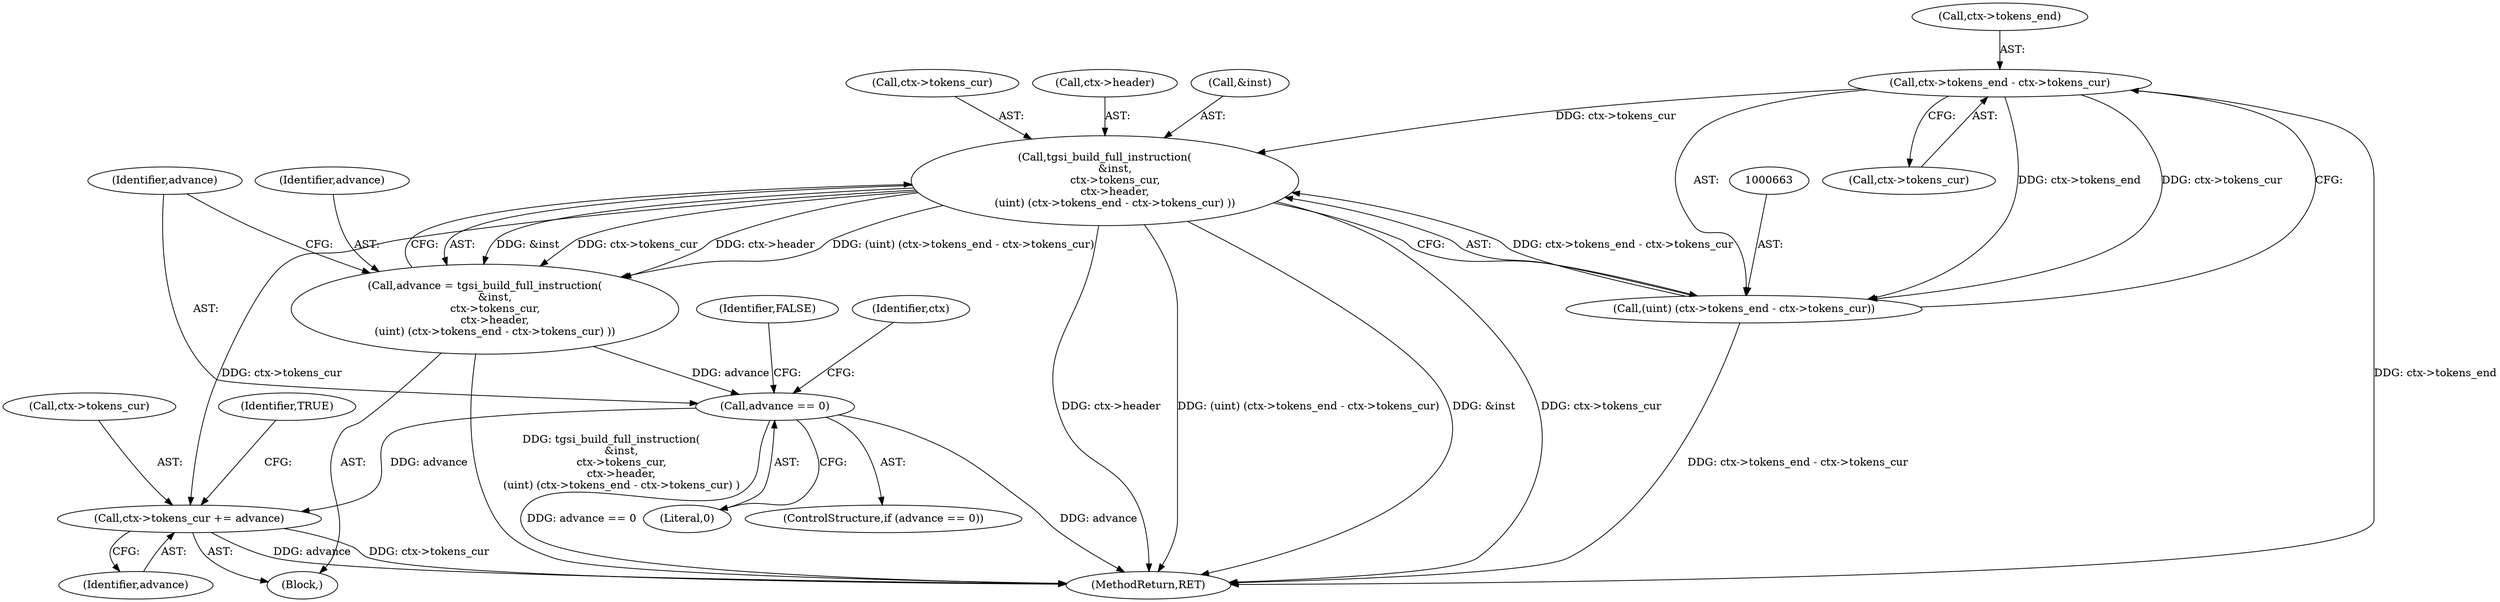 digraph "0_virglrenderer_28894a30a17a84529be102b21118e55d6c9f23fa@pointer" {
"1000664" [label="(Call,ctx->tokens_end - ctx->tokens_cur)"];
"1000653" [label="(Call,tgsi_build_full_instruction(\n      &inst,\n      ctx->tokens_cur,\n      ctx->header,\n      (uint) (ctx->tokens_end - ctx->tokens_cur) ))"];
"1000651" [label="(Call,advance = tgsi_build_full_instruction(\n      &inst,\n      ctx->tokens_cur,\n      ctx->header,\n      (uint) (ctx->tokens_end - ctx->tokens_cur) ))"];
"1000672" [label="(Call,advance == 0)"];
"1000677" [label="(Call,ctx->tokens_cur += advance)"];
"1000662" [label="(Call,(uint) (ctx->tokens_end - ctx->tokens_cur))"];
"1000664" [label="(Call,ctx->tokens_end - ctx->tokens_cur)"];
"1000656" [label="(Call,ctx->tokens_cur)"];
"1000651" [label="(Call,advance = tgsi_build_full_instruction(\n      &inst,\n      ctx->tokens_cur,\n      ctx->header,\n      (uint) (ctx->tokens_end - ctx->tokens_cur) ))"];
"1000678" [label="(Call,ctx->tokens_cur)"];
"1000652" [label="(Identifier,advance)"];
"1000673" [label="(Identifier,advance)"];
"1000653" [label="(Call,tgsi_build_full_instruction(\n      &inst,\n      ctx->tokens_cur,\n      ctx->header,\n      (uint) (ctx->tokens_end - ctx->tokens_cur) ))"];
"1000672" [label="(Call,advance == 0)"];
"1000677" [label="(Call,ctx->tokens_cur += advance)"];
"1000683" [label="(Identifier,TRUE)"];
"1000659" [label="(Call,ctx->header)"];
"1000665" [label="(Call,ctx->tokens_end)"];
"1000674" [label="(Literal,0)"];
"1000654" [label="(Call,&inst)"];
"1000668" [label="(Call,ctx->tokens_cur)"];
"1000662" [label="(Call,(uint) (ctx->tokens_end - ctx->tokens_cur))"];
"1000671" [label="(ControlStructure,if (advance == 0))"];
"1000681" [label="(Identifier,advance)"];
"1000679" [label="(Identifier,ctx)"];
"1000107" [label="(Block,)"];
"1000684" [label="(MethodReturn,RET)"];
"1000676" [label="(Identifier,FALSE)"];
"1000664" -> "1000662"  [label="AST: "];
"1000664" -> "1000668"  [label="CFG: "];
"1000665" -> "1000664"  [label="AST: "];
"1000668" -> "1000664"  [label="AST: "];
"1000662" -> "1000664"  [label="CFG: "];
"1000664" -> "1000684"  [label="DDG: ctx->tokens_end"];
"1000664" -> "1000653"  [label="DDG: ctx->tokens_cur"];
"1000664" -> "1000662"  [label="DDG: ctx->tokens_end"];
"1000664" -> "1000662"  [label="DDG: ctx->tokens_cur"];
"1000653" -> "1000651"  [label="AST: "];
"1000653" -> "1000662"  [label="CFG: "];
"1000654" -> "1000653"  [label="AST: "];
"1000656" -> "1000653"  [label="AST: "];
"1000659" -> "1000653"  [label="AST: "];
"1000662" -> "1000653"  [label="AST: "];
"1000651" -> "1000653"  [label="CFG: "];
"1000653" -> "1000684"  [label="DDG: ctx->tokens_cur"];
"1000653" -> "1000684"  [label="DDG: (uint) (ctx->tokens_end - ctx->tokens_cur)"];
"1000653" -> "1000684"  [label="DDG: ctx->header"];
"1000653" -> "1000684"  [label="DDG: &inst"];
"1000653" -> "1000651"  [label="DDG: &inst"];
"1000653" -> "1000651"  [label="DDG: ctx->tokens_cur"];
"1000653" -> "1000651"  [label="DDG: ctx->header"];
"1000653" -> "1000651"  [label="DDG: (uint) (ctx->tokens_end - ctx->tokens_cur)"];
"1000662" -> "1000653"  [label="DDG: ctx->tokens_end - ctx->tokens_cur"];
"1000653" -> "1000677"  [label="DDG: ctx->tokens_cur"];
"1000651" -> "1000107"  [label="AST: "];
"1000652" -> "1000651"  [label="AST: "];
"1000673" -> "1000651"  [label="CFG: "];
"1000651" -> "1000684"  [label="DDG: tgsi_build_full_instruction(\n      &inst,\n      ctx->tokens_cur,\n      ctx->header,\n      (uint) (ctx->tokens_end - ctx->tokens_cur) )"];
"1000651" -> "1000672"  [label="DDG: advance"];
"1000672" -> "1000671"  [label="AST: "];
"1000672" -> "1000674"  [label="CFG: "];
"1000673" -> "1000672"  [label="AST: "];
"1000674" -> "1000672"  [label="AST: "];
"1000676" -> "1000672"  [label="CFG: "];
"1000679" -> "1000672"  [label="CFG: "];
"1000672" -> "1000684"  [label="DDG: advance == 0"];
"1000672" -> "1000684"  [label="DDG: advance"];
"1000672" -> "1000677"  [label="DDG: advance"];
"1000677" -> "1000107"  [label="AST: "];
"1000677" -> "1000681"  [label="CFG: "];
"1000678" -> "1000677"  [label="AST: "];
"1000681" -> "1000677"  [label="AST: "];
"1000683" -> "1000677"  [label="CFG: "];
"1000677" -> "1000684"  [label="DDG: advance"];
"1000677" -> "1000684"  [label="DDG: ctx->tokens_cur"];
"1000663" -> "1000662"  [label="AST: "];
"1000662" -> "1000684"  [label="DDG: ctx->tokens_end - ctx->tokens_cur"];
}
